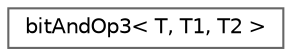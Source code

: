 digraph "Graphical Class Hierarchy"
{
 // LATEX_PDF_SIZE
  bgcolor="transparent";
  edge [fontname=Helvetica,fontsize=10,labelfontname=Helvetica,labelfontsize=10];
  node [fontname=Helvetica,fontsize=10,shape=box,height=0.2,width=0.4];
  rankdir="LR";
  Node0 [id="Node000000",label="bitAndOp3\< T, T1, T2 \>",height=0.2,width=0.4,color="grey40", fillcolor="white", style="filled",URL="$structFoam_1_1bitAndOp3.html",tooltip=" "];
}
